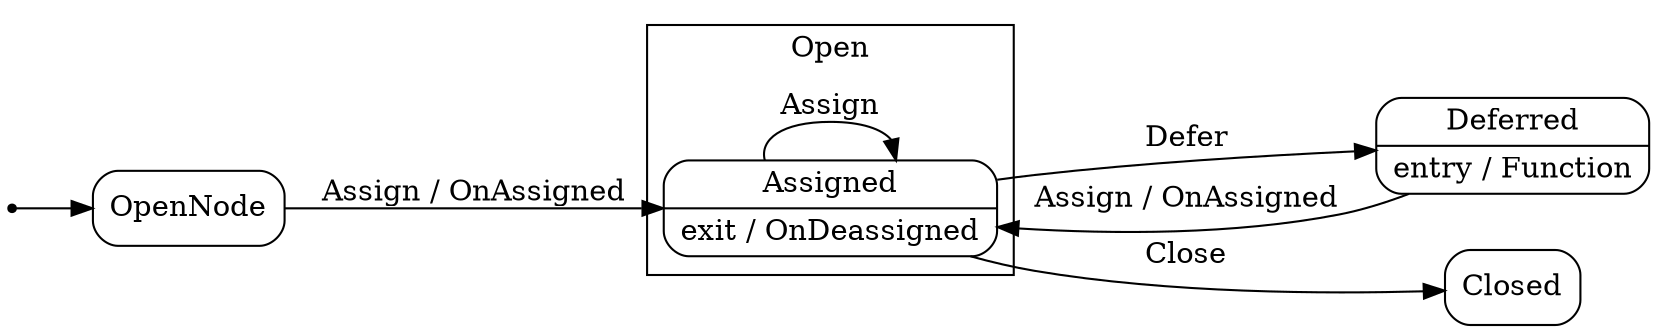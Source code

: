 digraph {
    compound=true;
    node [shape=Mrecord]
    rankdir="LR"

    subgraph "clusterOpen"
    {
        label = "Open"
        "Assigned" [label="Assigned|exit / OnDeassigned"];
    }
    "Deferred" [label="Deferred|entry / Function"];
    "Closed" [label="Closed"];

    "OpenNode" -> "Assigned" [style="solid", label="Assign / OnAssigned"];
    "Assigned" -> "Assigned" [style="solid", label="Assign"];
    "Assigned" -> "Closed" [style="solid", label="Close"];
    "Assigned" -> "Deferred" [style="solid", label="Defer"];
    "Deferred" -> "Assigned" [style="solid", label="Assign / OnAssigned"];
    init [label="", shape=point];
    init -> "OpenNode"[style = "solid"]
}
